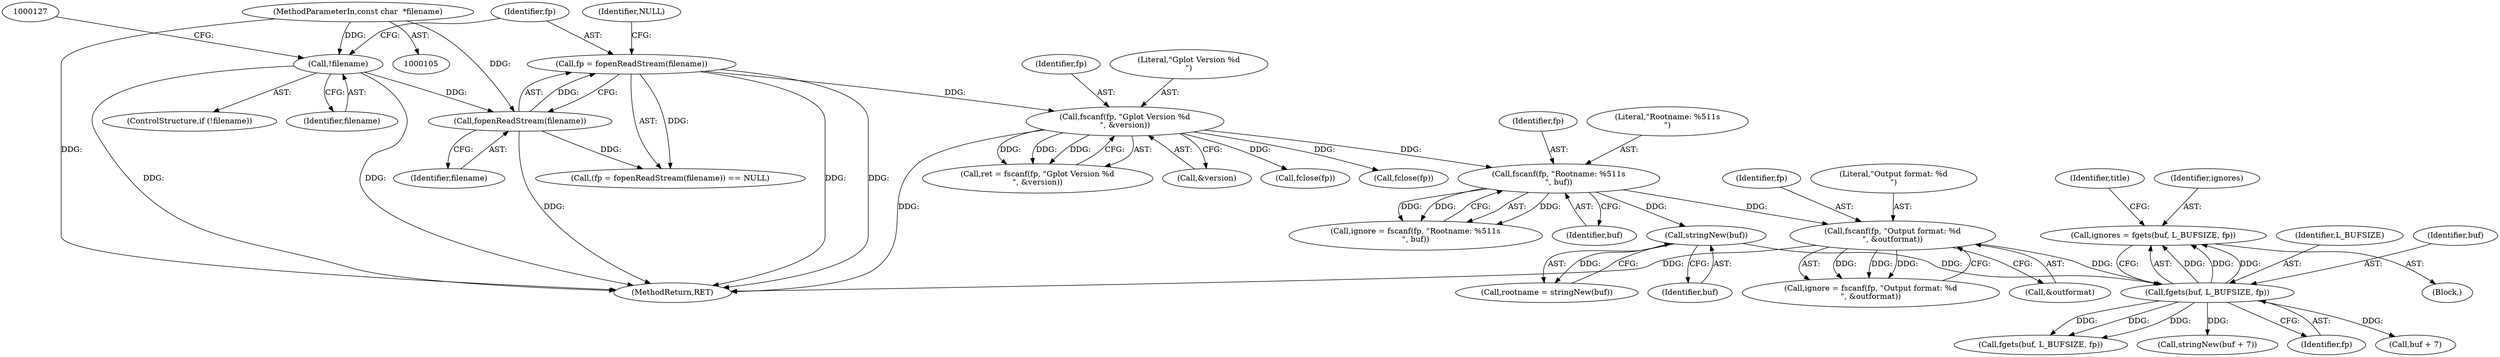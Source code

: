 digraph "0_leptonica_ee301cb2029db8a6289c5295daa42bba7715e99a_4@API" {
"1000198" [label="(Call,ignores = fgets(buf, L_BUFSIZE, fp))"];
"1000200" [label="(Call,fgets(buf, L_BUFSIZE, fp))"];
"1000189" [label="(Call,stringNew(buf))"];
"1000183" [label="(Call,fscanf(fp, \"Rootname: %511s\n\", buf))"];
"1000148" [label="(Call,fscanf(fp, \"Gplot Version %d\n\", &version))"];
"1000134" [label="(Call,fp = fopenReadStream(filename))"];
"1000136" [label="(Call,fopenReadStream(filename))"];
"1000123" [label="(Call,!filename)"];
"1000106" [label="(MethodParameterIn,const char  *filename)"];
"1000193" [label="(Call,fscanf(fp, \"Output format: %d\n\", &outformat))"];
"1000198" [label="(Call,ignores = fgets(buf, L_BUFSIZE, fp))"];
"1000413" [label="(MethodReturn,RET)"];
"1000196" [label="(Call,&outformat)"];
"1000220" [label="(Call,fgets(buf, L_BUFSIZE, fp))"];
"1000122" [label="(ControlStructure,if (!filename))"];
"1000151" [label="(Call,&version)"];
"1000186" [label="(Identifier,buf)"];
"1000191" [label="(Call,ignore = fscanf(fp, \"Output format: %d\n\", &outformat))"];
"1000137" [label="(Identifier,filename)"];
"1000194" [label="(Identifier,fp)"];
"1000205" [label="(Identifier,title)"];
"1000206" [label="(Call,stringNew(buf + 7))"];
"1000189" [label="(Call,stringNew(buf))"];
"1000190" [label="(Identifier,buf)"];
"1000184" [label="(Identifier,fp)"];
"1000136" [label="(Call,fopenReadStream(filename))"];
"1000148" [label="(Call,fscanf(fp, \"Gplot Version %d\n\", &version))"];
"1000135" [label="(Identifier,fp)"];
"1000138" [label="(Identifier,NULL)"];
"1000203" [label="(Identifier,fp)"];
"1000200" [label="(Call,fgets(buf, L_BUFSIZE, fp))"];
"1000146" [label="(Call,ret = fscanf(fp, \"Gplot Version %d\n\", &version))"];
"1000183" [label="(Call,fscanf(fp, \"Rootname: %511s\n\", buf))"];
"1000124" [label="(Identifier,filename)"];
"1000133" [label="(Call,(fp = fopenReadStream(filename)) == NULL)"];
"1000207" [label="(Call,buf + 7)"];
"1000107" [label="(Block,)"];
"1000187" [label="(Call,rootname = stringNew(buf))"];
"1000106" [label="(MethodParameterIn,const char  *filename)"];
"1000202" [label="(Identifier,L_BUFSIZE)"];
"1000149" [label="(Identifier,fp)"];
"1000195" [label="(Literal,\"Output format: %d\n\")"];
"1000201" [label="(Identifier,buf)"];
"1000134" [label="(Call,fp = fopenReadStream(filename))"];
"1000150" [label="(Literal,\"Gplot Version %d\n\")"];
"1000158" [label="(Call,fclose(fp))"];
"1000185" [label="(Literal,\"Rootname: %511s\n\")"];
"1000199" [label="(Identifier,ignores)"];
"1000193" [label="(Call,fscanf(fp, \"Output format: %d\n\", &outformat))"];
"1000172" [label="(Call,fclose(fp))"];
"1000123" [label="(Call,!filename)"];
"1000181" [label="(Call,ignore = fscanf(fp, \"Rootname: %511s\n\", buf))"];
"1000198" -> "1000107"  [label="AST: "];
"1000198" -> "1000200"  [label="CFG: "];
"1000199" -> "1000198"  [label="AST: "];
"1000200" -> "1000198"  [label="AST: "];
"1000205" -> "1000198"  [label="CFG: "];
"1000200" -> "1000198"  [label="DDG: "];
"1000200" -> "1000198"  [label="DDG: "];
"1000200" -> "1000198"  [label="DDG: "];
"1000200" -> "1000203"  [label="CFG: "];
"1000201" -> "1000200"  [label="AST: "];
"1000202" -> "1000200"  [label="AST: "];
"1000203" -> "1000200"  [label="AST: "];
"1000189" -> "1000200"  [label="DDG: "];
"1000193" -> "1000200"  [label="DDG: "];
"1000200" -> "1000206"  [label="DDG: "];
"1000200" -> "1000207"  [label="DDG: "];
"1000200" -> "1000220"  [label="DDG: "];
"1000200" -> "1000220"  [label="DDG: "];
"1000200" -> "1000220"  [label="DDG: "];
"1000189" -> "1000187"  [label="AST: "];
"1000189" -> "1000190"  [label="CFG: "];
"1000190" -> "1000189"  [label="AST: "];
"1000187" -> "1000189"  [label="CFG: "];
"1000189" -> "1000187"  [label="DDG: "];
"1000183" -> "1000189"  [label="DDG: "];
"1000183" -> "1000181"  [label="AST: "];
"1000183" -> "1000186"  [label="CFG: "];
"1000184" -> "1000183"  [label="AST: "];
"1000185" -> "1000183"  [label="AST: "];
"1000186" -> "1000183"  [label="AST: "];
"1000181" -> "1000183"  [label="CFG: "];
"1000183" -> "1000181"  [label="DDG: "];
"1000183" -> "1000181"  [label="DDG: "];
"1000183" -> "1000181"  [label="DDG: "];
"1000148" -> "1000183"  [label="DDG: "];
"1000183" -> "1000193"  [label="DDG: "];
"1000148" -> "1000146"  [label="AST: "];
"1000148" -> "1000151"  [label="CFG: "];
"1000149" -> "1000148"  [label="AST: "];
"1000150" -> "1000148"  [label="AST: "];
"1000151" -> "1000148"  [label="AST: "];
"1000146" -> "1000148"  [label="CFG: "];
"1000148" -> "1000413"  [label="DDG: "];
"1000148" -> "1000146"  [label="DDG: "];
"1000148" -> "1000146"  [label="DDG: "];
"1000148" -> "1000146"  [label="DDG: "];
"1000134" -> "1000148"  [label="DDG: "];
"1000148" -> "1000158"  [label="DDG: "];
"1000148" -> "1000172"  [label="DDG: "];
"1000134" -> "1000133"  [label="AST: "];
"1000134" -> "1000136"  [label="CFG: "];
"1000135" -> "1000134"  [label="AST: "];
"1000136" -> "1000134"  [label="AST: "];
"1000138" -> "1000134"  [label="CFG: "];
"1000134" -> "1000413"  [label="DDG: "];
"1000134" -> "1000413"  [label="DDG: "];
"1000134" -> "1000133"  [label="DDG: "];
"1000136" -> "1000134"  [label="DDG: "];
"1000136" -> "1000137"  [label="CFG: "];
"1000137" -> "1000136"  [label="AST: "];
"1000136" -> "1000413"  [label="DDG: "];
"1000136" -> "1000133"  [label="DDG: "];
"1000123" -> "1000136"  [label="DDG: "];
"1000106" -> "1000136"  [label="DDG: "];
"1000123" -> "1000122"  [label="AST: "];
"1000123" -> "1000124"  [label="CFG: "];
"1000124" -> "1000123"  [label="AST: "];
"1000127" -> "1000123"  [label="CFG: "];
"1000135" -> "1000123"  [label="CFG: "];
"1000123" -> "1000413"  [label="DDG: "];
"1000123" -> "1000413"  [label="DDG: "];
"1000106" -> "1000123"  [label="DDG: "];
"1000106" -> "1000105"  [label="AST: "];
"1000106" -> "1000413"  [label="DDG: "];
"1000193" -> "1000191"  [label="AST: "];
"1000193" -> "1000196"  [label="CFG: "];
"1000194" -> "1000193"  [label="AST: "];
"1000195" -> "1000193"  [label="AST: "];
"1000196" -> "1000193"  [label="AST: "];
"1000191" -> "1000193"  [label="CFG: "];
"1000193" -> "1000413"  [label="DDG: "];
"1000193" -> "1000191"  [label="DDG: "];
"1000193" -> "1000191"  [label="DDG: "];
"1000193" -> "1000191"  [label="DDG: "];
}
